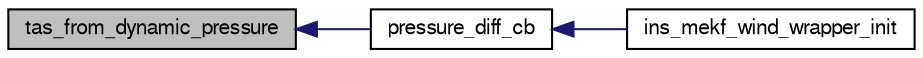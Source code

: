 digraph "tas_from_dynamic_pressure"
{
  edge [fontname="FreeSans",fontsize="10",labelfontname="FreeSans",labelfontsize="10"];
  node [fontname="FreeSans",fontsize="10",shape=record];
  rankdir="LR";
  Node1 [label="tas_from_dynamic_pressure",height=0.2,width=0.4,color="black", fillcolor="grey75", style="filled", fontcolor="black"];
  Node1 -> Node2 [dir="back",color="midnightblue",fontsize="10",style="solid",fontname="FreeSans"];
  Node2 [label="pressure_diff_cb",height=0.2,width=0.4,color="black", fillcolor="white", style="filled",URL="$ins__mekf__wind__wrapper_8c.html#ad6cfd2421f1c43be32c64ccb0ac236be"];
  Node2 -> Node3 [dir="back",color="midnightblue",fontsize="10",style="solid",fontname="FreeSans"];
  Node3 [label="ins_mekf_wind_wrapper_init",height=0.2,width=0.4,color="black", fillcolor="white", style="filled",URL="$ins__mekf__wind__wrapper_8h.html#a7b3c1fefc89ec1a4ff25484626a02deb",tooltip="Init function. "];
}
